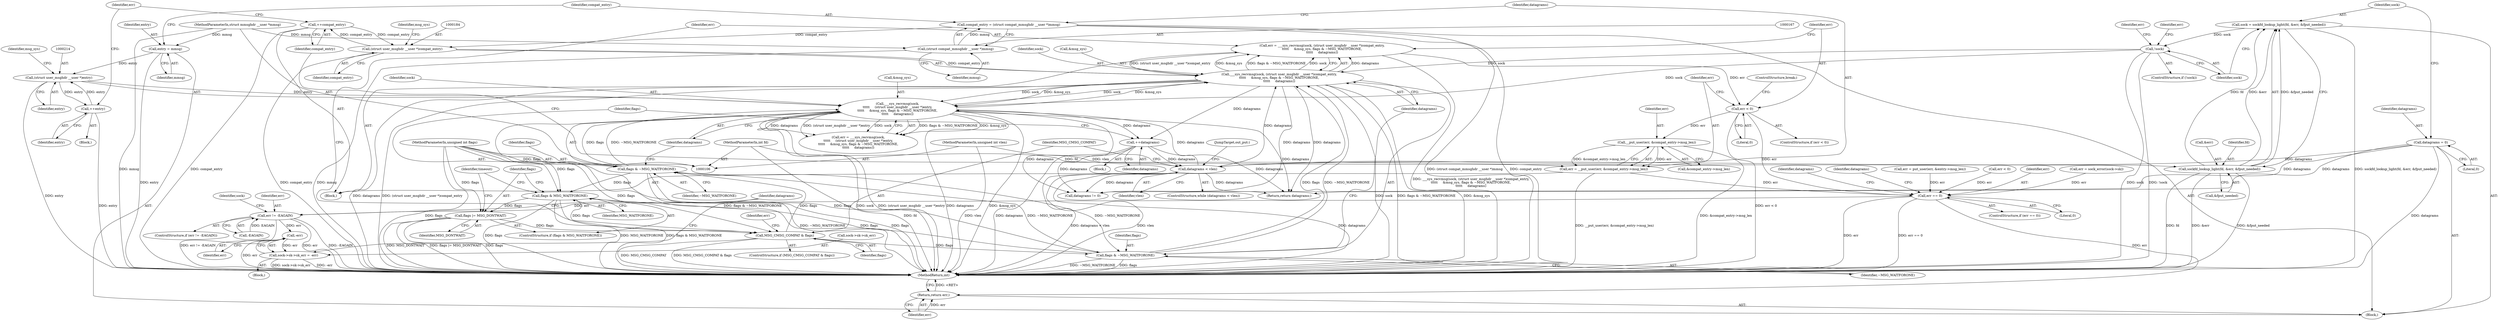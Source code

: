 digraph "1_linux_34b88a68f26a75e4fded796f1a49c40f82234b7d@API" {
"1000179" [label="(Call,err = ___sys_recvmsg(sock, (struct user_msghdr __user *)compat_entry,\n\t\t\t\t\t     &msg_sys, flags & ~MSG_WAITFORONE,\n\t\t\t\t\t     datagrams))"];
"1000181" [label="(Call,___sys_recvmsg(sock, (struct user_msghdr __user *)compat_entry,\n\t\t\t\t\t     &msg_sys, flags & ~MSG_WAITFORONE,\n\t\t\t\t\t     datagrams))"];
"1000148" [label="(Call,!sock)"];
"1000139" [label="(Call,sock = sockfd_lookup_light(fd, &err, &fput_needed))"];
"1000141" [label="(Call,sockfd_lookup_light(fd, &err, &fput_needed))"];
"1000107" [label="(MethodParameterIn,int fd)"];
"1000211" [label="(Call,___sys_recvmsg(sock,\n\t\t\t\t\t     (struct user_msghdr __user *)entry,\n\t\t\t\t\t     &msg_sys, flags & ~MSG_WAITFORONE,\n\t\t\t\t\t     datagrams))"];
"1000213" [label="(Call,(struct user_msghdr __user *)entry)"];
"1000235" [label="(Call,++entry)"];
"1000161" [label="(Call,entry = mmsg)"];
"1000108" [label="(MethodParameterIn,struct mmsghdr __user *mmsg)"];
"1000218" [label="(Call,flags & ~MSG_WAITFORONE)"];
"1000175" [label="(Call,MSG_CMSG_COMPAT & flags)"];
"1000243" [label="(Call,flags & MSG_WAITFORONE)"];
"1000188" [label="(Call,flags & ~MSG_WAITFORONE)"];
"1000110" [label="(MethodParameterIn,unsigned int flags)"];
"1000246" [label="(Call,flags |= MSG_DONTWAIT)"];
"1000170" [label="(Call,datagrams < vlen)"];
"1000240" [label="(Call,++datagrams)"];
"1000136" [label="(Call,datagrams = 0)"];
"1000109" [label="(MethodParameterIn,unsigned int vlen)"];
"1000183" [label="(Call,(struct user_msghdr __user *)compat_entry)"];
"1000205" [label="(Call,++compat_entry)"];
"1000164" [label="(Call,compat_entry = (struct compat_mmsghdr __user *)mmsg)"];
"1000166" [label="(Call,(struct compat_mmsghdr __user *)mmsg)"];
"1000193" [label="(Call,err < 0)"];
"1000199" [label="(Call,__put_user(err, &compat_entry->msg_len))"];
"1000197" [label="(Call,err = __put_user(err, &compat_entry->msg_len))"];
"1000306" [label="(Call,err == 0)"];
"1000317" [label="(Call,err != -EAGAIN)"];
"1000328" [label="(Call,-err)"];
"1000322" [label="(Call,sock->sk->sk_err = -err)"];
"1000332" [label="(Return,return err;)"];
"1000325" [label="(Identifier,sock)"];
"1000137" [label="(Identifier,datagrams)"];
"1000221" [label="(Identifier,datagrams)"];
"1000148" [label="(Call,!sock)"];
"1000179" [label="(Call,err = ___sys_recvmsg(sock, (struct user_msghdr __user *)compat_entry,\n\t\t\t\t\t     &msg_sys, flags & ~MSG_WAITFORONE,\n\t\t\t\t\t     datagrams))"];
"1000227" [label="(Call,err = put_user(err, &entry->msg_len))"];
"1000317" [label="(Call,err != -EAGAIN)"];
"1000193" [label="(Call,err < 0)"];
"1000165" [label="(Identifier,compat_entry)"];
"1000174" [label="(ControlStructure,if (MSG_CMSG_COMPAT & flags))"];
"1000309" [label="(Return,return datagrams;)"];
"1000322" [label="(Call,sock->sk->sk_err = -err)"];
"1000209" [label="(Call,err = ___sys_recvmsg(sock,\n\t\t\t\t\t     (struct user_msghdr __user *)entry,\n\t\t\t\t\t     &msg_sys, flags & ~MSG_WAITFORONE,\n\t\t\t\t\t     datagrams))"];
"1000235" [label="(Call,++entry)"];
"1000247" [label="(Identifier,flags)"];
"1000147" [label="(ControlStructure,if (!sock))"];
"1000185" [label="(Identifier,compat_entry)"];
"1000194" [label="(Identifier,err)"];
"1000208" [label="(Block,)"];
"1000173" [label="(Block,)"];
"1000108" [label="(MethodParameterIn,struct mmsghdr __user *mmsg)"];
"1000182" [label="(Identifier,sock)"];
"1000139" [label="(Call,sock = sockfd_lookup_light(fd, &err, &fput_needed))"];
"1000218" [label="(Call,flags & ~MSG_WAITFORONE)"];
"1000190" [label="(Identifier,~MSG_WAITFORONE)"];
"1000223" [label="(Call,err < 0)"];
"1000162" [label="(Identifier,entry)"];
"1000138" [label="(Literal,0)"];
"1000321" [label="(Block,)"];
"1000169" [label="(ControlStructure,while (datagrams < vlen))"];
"1000217" [label="(Identifier,msg_sys)"];
"1000245" [label="(Identifier,MSG_WAITFORONE)"];
"1000161" [label="(Call,entry = mmsg)"];
"1000215" [label="(Identifier,entry)"];
"1000196" [label="(ControlStructure,break;)"];
"1000181" [label="(Call,___sys_recvmsg(sock, (struct user_msghdr __user *)compat_entry,\n\t\t\t\t\t     &msg_sys, flags & ~MSG_WAITFORONE,\n\t\t\t\t\t     datagrams))"];
"1000212" [label="(Identifier,sock)"];
"1000191" [label="(Identifier,datagrams)"];
"1000307" [label="(Identifier,err)"];
"1000195" [label="(Literal,0)"];
"1000164" [label="(Call,compat_entry = (struct compat_mmsghdr __user *)mmsg)"];
"1000318" [label="(Identifier,err)"];
"1000112" [label="(Block,)"];
"1000334" [label="(MethodReturn,int)"];
"1000170" [label="(Call,datagrams < vlen)"];
"1000192" [label="(ControlStructure,if (err < 0))"];
"1000205" [label="(Call,++compat_entry)"];
"1000140" [label="(Identifier,sock)"];
"1000236" [label="(Identifier,entry)"];
"1000141" [label="(Call,sockfd_lookup_light(fd, &err, &fput_needed))"];
"1000242" [label="(ControlStructure,if (flags & MSG_WAITFORONE))"];
"1000153" [label="(Identifier,err)"];
"1000171" [label="(Identifier,datagrams)"];
"1000149" [label="(Identifier,sock)"];
"1000210" [label="(Identifier,err)"];
"1000109" [label="(MethodParameterIn,unsigned int vlen)"];
"1000180" [label="(Identifier,err)"];
"1000201" [label="(Call,&compat_entry->msg_len)"];
"1000143" [label="(Call,&err)"];
"1000151" [label="(Identifier,err)"];
"1000219" [label="(Identifier,flags)"];
"1000312" [label="(Call,datagrams != 0)"];
"1000332" [label="(Return,return err;)"];
"1000316" [label="(ControlStructure,if (err != -EAGAIN))"];
"1000240" [label="(Call,++datagrams)"];
"1000243" [label="(Call,flags & MSG_WAITFORONE)"];
"1000246" [label="(Call,flags |= MSG_DONTWAIT)"];
"1000248" [label="(Identifier,MSG_DONTWAIT)"];
"1000189" [label="(Identifier,flags)"];
"1000142" [label="(Identifier,fd)"];
"1000305" [label="(ControlStructure,if (err == 0))"];
"1000198" [label="(Identifier,err)"];
"1000163" [label="(Identifier,mmsg)"];
"1000152" [label="(Call,err = sock_error(sock->sk))"];
"1000110" [label="(MethodParameterIn,unsigned int flags)"];
"1000238" [label="(Identifier,err)"];
"1000328" [label="(Call,-err)"];
"1000183" [label="(Call,(struct user_msghdr __user *)compat_entry)"];
"1000299" [label="(JumpTarget,out_put:)"];
"1000323" [label="(Call,sock->sk->sk_err)"];
"1000206" [label="(Identifier,compat_entry)"];
"1000211" [label="(Call,___sys_recvmsg(sock,\n\t\t\t\t\t     (struct user_msghdr __user *)entry,\n\t\t\t\t\t     &msg_sys, flags & ~MSG_WAITFORONE,\n\t\t\t\t\t     datagrams))"];
"1000241" [label="(Identifier,datagrams)"];
"1000186" [label="(Call,&msg_sys)"];
"1000166" [label="(Call,(struct compat_mmsghdr __user *)mmsg)"];
"1000136" [label="(Call,datagrams = 0)"];
"1000333" [label="(Identifier,err)"];
"1000213" [label="(Call,(struct user_msghdr __user *)entry)"];
"1000329" [label="(Identifier,err)"];
"1000172" [label="(Identifier,vlen)"];
"1000216" [label="(Call,&msg_sys)"];
"1000107" [label="(MethodParameterIn,int fd)"];
"1000145" [label="(Call,&fput_needed)"];
"1000178" [label="(Block,)"];
"1000199" [label="(Call,__put_user(err, &compat_entry->msg_len))"];
"1000306" [label="(Call,err == 0)"];
"1000177" [label="(Identifier,flags)"];
"1000188" [label="(Call,flags & ~MSG_WAITFORONE)"];
"1000187" [label="(Identifier,msg_sys)"];
"1000220" [label="(Identifier,~MSG_WAITFORONE)"];
"1000200" [label="(Identifier,err)"];
"1000313" [label="(Identifier,datagrams)"];
"1000310" [label="(Identifier,datagrams)"];
"1000175" [label="(Call,MSG_CMSG_COMPAT & flags)"];
"1000176" [label="(Identifier,MSG_CMSG_COMPAT)"];
"1000331" [label="(Identifier,datagrams)"];
"1000244" [label="(Identifier,flags)"];
"1000197" [label="(Call,err = __put_user(err, &compat_entry->msg_len))"];
"1000168" [label="(Identifier,mmsg)"];
"1000250" [label="(Identifier,timeout)"];
"1000319" [label="(Call,-EAGAIN)"];
"1000308" [label="(Literal,0)"];
"1000179" -> "1000178"  [label="AST: "];
"1000179" -> "1000181"  [label="CFG: "];
"1000180" -> "1000179"  [label="AST: "];
"1000181" -> "1000179"  [label="AST: "];
"1000194" -> "1000179"  [label="CFG: "];
"1000179" -> "1000334"  [label="DDG: ___sys_recvmsg(sock, (struct user_msghdr __user *)compat_entry,\n\t\t\t\t\t     &msg_sys, flags & ~MSG_WAITFORONE,\n\t\t\t\t\t     datagrams)"];
"1000181" -> "1000179"  [label="DDG: datagrams"];
"1000181" -> "1000179"  [label="DDG: (struct user_msghdr __user *)compat_entry"];
"1000181" -> "1000179"  [label="DDG: &msg_sys"];
"1000181" -> "1000179"  [label="DDG: flags & ~MSG_WAITFORONE"];
"1000181" -> "1000179"  [label="DDG: sock"];
"1000179" -> "1000193"  [label="DDG: err"];
"1000181" -> "1000191"  [label="CFG: "];
"1000182" -> "1000181"  [label="AST: "];
"1000183" -> "1000181"  [label="AST: "];
"1000186" -> "1000181"  [label="AST: "];
"1000188" -> "1000181"  [label="AST: "];
"1000191" -> "1000181"  [label="AST: "];
"1000181" -> "1000334"  [label="DDG: sock"];
"1000181" -> "1000334"  [label="DDG: flags & ~MSG_WAITFORONE"];
"1000181" -> "1000334"  [label="DDG: &msg_sys"];
"1000181" -> "1000334"  [label="DDG: datagrams"];
"1000181" -> "1000334"  [label="DDG: (struct user_msghdr __user *)compat_entry"];
"1000148" -> "1000181"  [label="DDG: sock"];
"1000211" -> "1000181"  [label="DDG: sock"];
"1000211" -> "1000181"  [label="DDG: &msg_sys"];
"1000183" -> "1000181"  [label="DDG: compat_entry"];
"1000188" -> "1000181"  [label="DDG: flags"];
"1000188" -> "1000181"  [label="DDG: ~MSG_WAITFORONE"];
"1000170" -> "1000181"  [label="DDG: datagrams"];
"1000181" -> "1000211"  [label="DDG: sock"];
"1000181" -> "1000211"  [label="DDG: &msg_sys"];
"1000181" -> "1000240"  [label="DDG: datagrams"];
"1000181" -> "1000309"  [label="DDG: datagrams"];
"1000181" -> "1000312"  [label="DDG: datagrams"];
"1000148" -> "1000147"  [label="AST: "];
"1000148" -> "1000149"  [label="CFG: "];
"1000149" -> "1000148"  [label="AST: "];
"1000151" -> "1000148"  [label="CFG: "];
"1000153" -> "1000148"  [label="CFG: "];
"1000148" -> "1000334"  [label="DDG: sock"];
"1000148" -> "1000334"  [label="DDG: !sock"];
"1000139" -> "1000148"  [label="DDG: sock"];
"1000148" -> "1000211"  [label="DDG: sock"];
"1000139" -> "1000112"  [label="AST: "];
"1000139" -> "1000141"  [label="CFG: "];
"1000140" -> "1000139"  [label="AST: "];
"1000141" -> "1000139"  [label="AST: "];
"1000149" -> "1000139"  [label="CFG: "];
"1000139" -> "1000334"  [label="DDG: sockfd_lookup_light(fd, &err, &fput_needed)"];
"1000141" -> "1000139"  [label="DDG: fd"];
"1000141" -> "1000139"  [label="DDG: &err"];
"1000141" -> "1000139"  [label="DDG: &fput_needed"];
"1000141" -> "1000145"  [label="CFG: "];
"1000142" -> "1000141"  [label="AST: "];
"1000143" -> "1000141"  [label="AST: "];
"1000145" -> "1000141"  [label="AST: "];
"1000141" -> "1000334"  [label="DDG: fd"];
"1000141" -> "1000334"  [label="DDG: &err"];
"1000141" -> "1000334"  [label="DDG: &fput_needed"];
"1000107" -> "1000141"  [label="DDG: fd"];
"1000107" -> "1000106"  [label="AST: "];
"1000107" -> "1000334"  [label="DDG: fd"];
"1000211" -> "1000209"  [label="AST: "];
"1000211" -> "1000221"  [label="CFG: "];
"1000212" -> "1000211"  [label="AST: "];
"1000213" -> "1000211"  [label="AST: "];
"1000216" -> "1000211"  [label="AST: "];
"1000218" -> "1000211"  [label="AST: "];
"1000221" -> "1000211"  [label="AST: "];
"1000209" -> "1000211"  [label="CFG: "];
"1000211" -> "1000334"  [label="DDG: datagrams"];
"1000211" -> "1000334"  [label="DDG: &msg_sys"];
"1000211" -> "1000334"  [label="DDG: flags & ~MSG_WAITFORONE"];
"1000211" -> "1000334"  [label="DDG: sock"];
"1000211" -> "1000334"  [label="DDG: (struct user_msghdr __user *)entry"];
"1000211" -> "1000209"  [label="DDG: flags & ~MSG_WAITFORONE"];
"1000211" -> "1000209"  [label="DDG: &msg_sys"];
"1000211" -> "1000209"  [label="DDG: datagrams"];
"1000211" -> "1000209"  [label="DDG: (struct user_msghdr __user *)entry"];
"1000211" -> "1000209"  [label="DDG: sock"];
"1000213" -> "1000211"  [label="DDG: entry"];
"1000218" -> "1000211"  [label="DDG: flags"];
"1000218" -> "1000211"  [label="DDG: ~MSG_WAITFORONE"];
"1000170" -> "1000211"  [label="DDG: datagrams"];
"1000211" -> "1000240"  [label="DDG: datagrams"];
"1000211" -> "1000309"  [label="DDG: datagrams"];
"1000211" -> "1000312"  [label="DDG: datagrams"];
"1000213" -> "1000215"  [label="CFG: "];
"1000214" -> "1000213"  [label="AST: "];
"1000215" -> "1000213"  [label="AST: "];
"1000217" -> "1000213"  [label="CFG: "];
"1000213" -> "1000334"  [label="DDG: entry"];
"1000235" -> "1000213"  [label="DDG: entry"];
"1000161" -> "1000213"  [label="DDG: entry"];
"1000213" -> "1000235"  [label="DDG: entry"];
"1000235" -> "1000208"  [label="AST: "];
"1000235" -> "1000236"  [label="CFG: "];
"1000236" -> "1000235"  [label="AST: "];
"1000238" -> "1000235"  [label="CFG: "];
"1000235" -> "1000334"  [label="DDG: entry"];
"1000161" -> "1000112"  [label="AST: "];
"1000161" -> "1000163"  [label="CFG: "];
"1000162" -> "1000161"  [label="AST: "];
"1000163" -> "1000161"  [label="AST: "];
"1000165" -> "1000161"  [label="CFG: "];
"1000161" -> "1000334"  [label="DDG: entry"];
"1000108" -> "1000161"  [label="DDG: mmsg"];
"1000108" -> "1000106"  [label="AST: "];
"1000108" -> "1000334"  [label="DDG: mmsg"];
"1000108" -> "1000166"  [label="DDG: mmsg"];
"1000218" -> "1000220"  [label="CFG: "];
"1000219" -> "1000218"  [label="AST: "];
"1000220" -> "1000218"  [label="AST: "];
"1000221" -> "1000218"  [label="CFG: "];
"1000218" -> "1000334"  [label="DDG: flags"];
"1000218" -> "1000334"  [label="DDG: ~MSG_WAITFORONE"];
"1000218" -> "1000188"  [label="DDG: ~MSG_WAITFORONE"];
"1000175" -> "1000218"  [label="DDG: flags"];
"1000110" -> "1000218"  [label="DDG: flags"];
"1000188" -> "1000218"  [label="DDG: ~MSG_WAITFORONE"];
"1000218" -> "1000243"  [label="DDG: flags"];
"1000175" -> "1000174"  [label="AST: "];
"1000175" -> "1000177"  [label="CFG: "];
"1000176" -> "1000175"  [label="AST: "];
"1000177" -> "1000175"  [label="AST: "];
"1000180" -> "1000175"  [label="CFG: "];
"1000210" -> "1000175"  [label="CFG: "];
"1000175" -> "1000334"  [label="DDG: MSG_CMSG_COMPAT"];
"1000175" -> "1000334"  [label="DDG: MSG_CMSG_COMPAT & flags"];
"1000243" -> "1000175"  [label="DDG: flags"];
"1000246" -> "1000175"  [label="DDG: flags"];
"1000110" -> "1000175"  [label="DDG: flags"];
"1000175" -> "1000188"  [label="DDG: flags"];
"1000243" -> "1000242"  [label="AST: "];
"1000243" -> "1000245"  [label="CFG: "];
"1000244" -> "1000243"  [label="AST: "];
"1000245" -> "1000243"  [label="AST: "];
"1000247" -> "1000243"  [label="CFG: "];
"1000250" -> "1000243"  [label="CFG: "];
"1000243" -> "1000334"  [label="DDG: flags"];
"1000243" -> "1000334"  [label="DDG: MSG_WAITFORONE"];
"1000243" -> "1000334"  [label="DDG: flags & MSG_WAITFORONE"];
"1000188" -> "1000243"  [label="DDG: flags"];
"1000110" -> "1000243"  [label="DDG: flags"];
"1000243" -> "1000246"  [label="DDG: flags"];
"1000188" -> "1000190"  [label="CFG: "];
"1000189" -> "1000188"  [label="AST: "];
"1000190" -> "1000188"  [label="AST: "];
"1000191" -> "1000188"  [label="CFG: "];
"1000188" -> "1000334"  [label="DDG: ~MSG_WAITFORONE"];
"1000188" -> "1000334"  [label="DDG: flags"];
"1000110" -> "1000188"  [label="DDG: flags"];
"1000110" -> "1000106"  [label="AST: "];
"1000110" -> "1000334"  [label="DDG: flags"];
"1000110" -> "1000246"  [label="DDG: flags"];
"1000246" -> "1000242"  [label="AST: "];
"1000246" -> "1000248"  [label="CFG: "];
"1000247" -> "1000246"  [label="AST: "];
"1000248" -> "1000246"  [label="AST: "];
"1000250" -> "1000246"  [label="CFG: "];
"1000246" -> "1000334"  [label="DDG: MSG_DONTWAIT"];
"1000246" -> "1000334"  [label="DDG: flags |= MSG_DONTWAIT"];
"1000246" -> "1000334"  [label="DDG: flags"];
"1000170" -> "1000169"  [label="AST: "];
"1000170" -> "1000172"  [label="CFG: "];
"1000171" -> "1000170"  [label="AST: "];
"1000172" -> "1000170"  [label="AST: "];
"1000176" -> "1000170"  [label="CFG: "];
"1000299" -> "1000170"  [label="CFG: "];
"1000170" -> "1000334"  [label="DDG: vlen"];
"1000170" -> "1000334"  [label="DDG: datagrams"];
"1000170" -> "1000334"  [label="DDG: datagrams < vlen"];
"1000240" -> "1000170"  [label="DDG: datagrams"];
"1000136" -> "1000170"  [label="DDG: datagrams"];
"1000109" -> "1000170"  [label="DDG: vlen"];
"1000170" -> "1000309"  [label="DDG: datagrams"];
"1000170" -> "1000312"  [label="DDG: datagrams"];
"1000240" -> "1000173"  [label="AST: "];
"1000240" -> "1000241"  [label="CFG: "];
"1000241" -> "1000240"  [label="AST: "];
"1000244" -> "1000240"  [label="CFG: "];
"1000240" -> "1000334"  [label="DDG: datagrams"];
"1000240" -> "1000309"  [label="DDG: datagrams"];
"1000240" -> "1000312"  [label="DDG: datagrams"];
"1000136" -> "1000112"  [label="AST: "];
"1000136" -> "1000138"  [label="CFG: "];
"1000137" -> "1000136"  [label="AST: "];
"1000138" -> "1000136"  [label="AST: "];
"1000140" -> "1000136"  [label="CFG: "];
"1000136" -> "1000334"  [label="DDG: datagrams"];
"1000136" -> "1000309"  [label="DDG: datagrams"];
"1000136" -> "1000312"  [label="DDG: datagrams"];
"1000109" -> "1000106"  [label="AST: "];
"1000109" -> "1000334"  [label="DDG: vlen"];
"1000183" -> "1000185"  [label="CFG: "];
"1000184" -> "1000183"  [label="AST: "];
"1000185" -> "1000183"  [label="AST: "];
"1000187" -> "1000183"  [label="CFG: "];
"1000183" -> "1000334"  [label="DDG: compat_entry"];
"1000205" -> "1000183"  [label="DDG: compat_entry"];
"1000164" -> "1000183"  [label="DDG: compat_entry"];
"1000183" -> "1000205"  [label="DDG: compat_entry"];
"1000205" -> "1000178"  [label="AST: "];
"1000205" -> "1000206"  [label="CFG: "];
"1000206" -> "1000205"  [label="AST: "];
"1000238" -> "1000205"  [label="CFG: "];
"1000205" -> "1000334"  [label="DDG: compat_entry"];
"1000164" -> "1000112"  [label="AST: "];
"1000164" -> "1000166"  [label="CFG: "];
"1000165" -> "1000164"  [label="AST: "];
"1000166" -> "1000164"  [label="AST: "];
"1000171" -> "1000164"  [label="CFG: "];
"1000164" -> "1000334"  [label="DDG: (struct compat_mmsghdr __user *)mmsg"];
"1000164" -> "1000334"  [label="DDG: compat_entry"];
"1000166" -> "1000164"  [label="DDG: mmsg"];
"1000166" -> "1000168"  [label="CFG: "];
"1000167" -> "1000166"  [label="AST: "];
"1000168" -> "1000166"  [label="AST: "];
"1000166" -> "1000334"  [label="DDG: mmsg"];
"1000193" -> "1000192"  [label="AST: "];
"1000193" -> "1000195"  [label="CFG: "];
"1000194" -> "1000193"  [label="AST: "];
"1000195" -> "1000193"  [label="AST: "];
"1000196" -> "1000193"  [label="CFG: "];
"1000198" -> "1000193"  [label="CFG: "];
"1000193" -> "1000334"  [label="DDG: err < 0"];
"1000193" -> "1000199"  [label="DDG: err"];
"1000193" -> "1000306"  [label="DDG: err"];
"1000199" -> "1000197"  [label="AST: "];
"1000199" -> "1000201"  [label="CFG: "];
"1000200" -> "1000199"  [label="AST: "];
"1000201" -> "1000199"  [label="AST: "];
"1000197" -> "1000199"  [label="CFG: "];
"1000199" -> "1000334"  [label="DDG: &compat_entry->msg_len"];
"1000199" -> "1000197"  [label="DDG: err"];
"1000199" -> "1000197"  [label="DDG: &compat_entry->msg_len"];
"1000197" -> "1000178"  [label="AST: "];
"1000198" -> "1000197"  [label="AST: "];
"1000206" -> "1000197"  [label="CFG: "];
"1000197" -> "1000334"  [label="DDG: __put_user(err, &compat_entry->msg_len)"];
"1000197" -> "1000306"  [label="DDG: err"];
"1000306" -> "1000305"  [label="AST: "];
"1000306" -> "1000308"  [label="CFG: "];
"1000307" -> "1000306"  [label="AST: "];
"1000308" -> "1000306"  [label="AST: "];
"1000310" -> "1000306"  [label="CFG: "];
"1000313" -> "1000306"  [label="CFG: "];
"1000306" -> "1000334"  [label="DDG: err"];
"1000306" -> "1000334"  [label="DDG: err == 0"];
"1000227" -> "1000306"  [label="DDG: err"];
"1000152" -> "1000306"  [label="DDG: err"];
"1000223" -> "1000306"  [label="DDG: err"];
"1000306" -> "1000317"  [label="DDG: err"];
"1000306" -> "1000332"  [label="DDG: err"];
"1000317" -> "1000316"  [label="AST: "];
"1000317" -> "1000319"  [label="CFG: "];
"1000318" -> "1000317"  [label="AST: "];
"1000319" -> "1000317"  [label="AST: "];
"1000325" -> "1000317"  [label="CFG: "];
"1000331" -> "1000317"  [label="CFG: "];
"1000317" -> "1000334"  [label="DDG: err"];
"1000317" -> "1000334"  [label="DDG: -EAGAIN"];
"1000317" -> "1000334"  [label="DDG: err != -EAGAIN"];
"1000319" -> "1000317"  [label="DDG: EAGAIN"];
"1000317" -> "1000328"  [label="DDG: err"];
"1000328" -> "1000322"  [label="AST: "];
"1000328" -> "1000329"  [label="CFG: "];
"1000329" -> "1000328"  [label="AST: "];
"1000322" -> "1000328"  [label="CFG: "];
"1000328" -> "1000334"  [label="DDG: err"];
"1000328" -> "1000322"  [label="DDG: err"];
"1000322" -> "1000321"  [label="AST: "];
"1000323" -> "1000322"  [label="AST: "];
"1000331" -> "1000322"  [label="CFG: "];
"1000322" -> "1000334"  [label="DDG: -err"];
"1000322" -> "1000334"  [label="DDG: sock->sk->sk_err"];
"1000332" -> "1000112"  [label="AST: "];
"1000332" -> "1000333"  [label="CFG: "];
"1000333" -> "1000332"  [label="AST: "];
"1000334" -> "1000332"  [label="CFG: "];
"1000332" -> "1000334"  [label="DDG: <RET>"];
"1000333" -> "1000332"  [label="DDG: err"];
}
